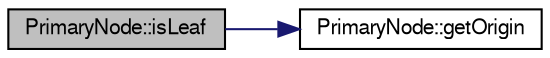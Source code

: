 digraph "PrimaryNode::isLeaf"
{
  edge [fontname="FreeSans",fontsize="10",labelfontname="FreeSans",labelfontsize="10"];
  node [fontname="FreeSans",fontsize="10",shape=record];
  rankdir="LR";
  Node1 [label="PrimaryNode::isLeaf",height=0.2,width=0.4,color="black", fillcolor="grey75", style="filled", fontcolor="black"];
  Node1 -> Node2 [color="midnightblue",fontsize="10",style="solid",fontname="FreeSans"];
  Node2 [label="PrimaryNode::getOrigin",height=0.2,width=0.4,color="black", fillcolor="white", style="filled",URL="$class_primary_node.html#a2598f6a9a72d1730f7827947c8ac42b0"];
}
